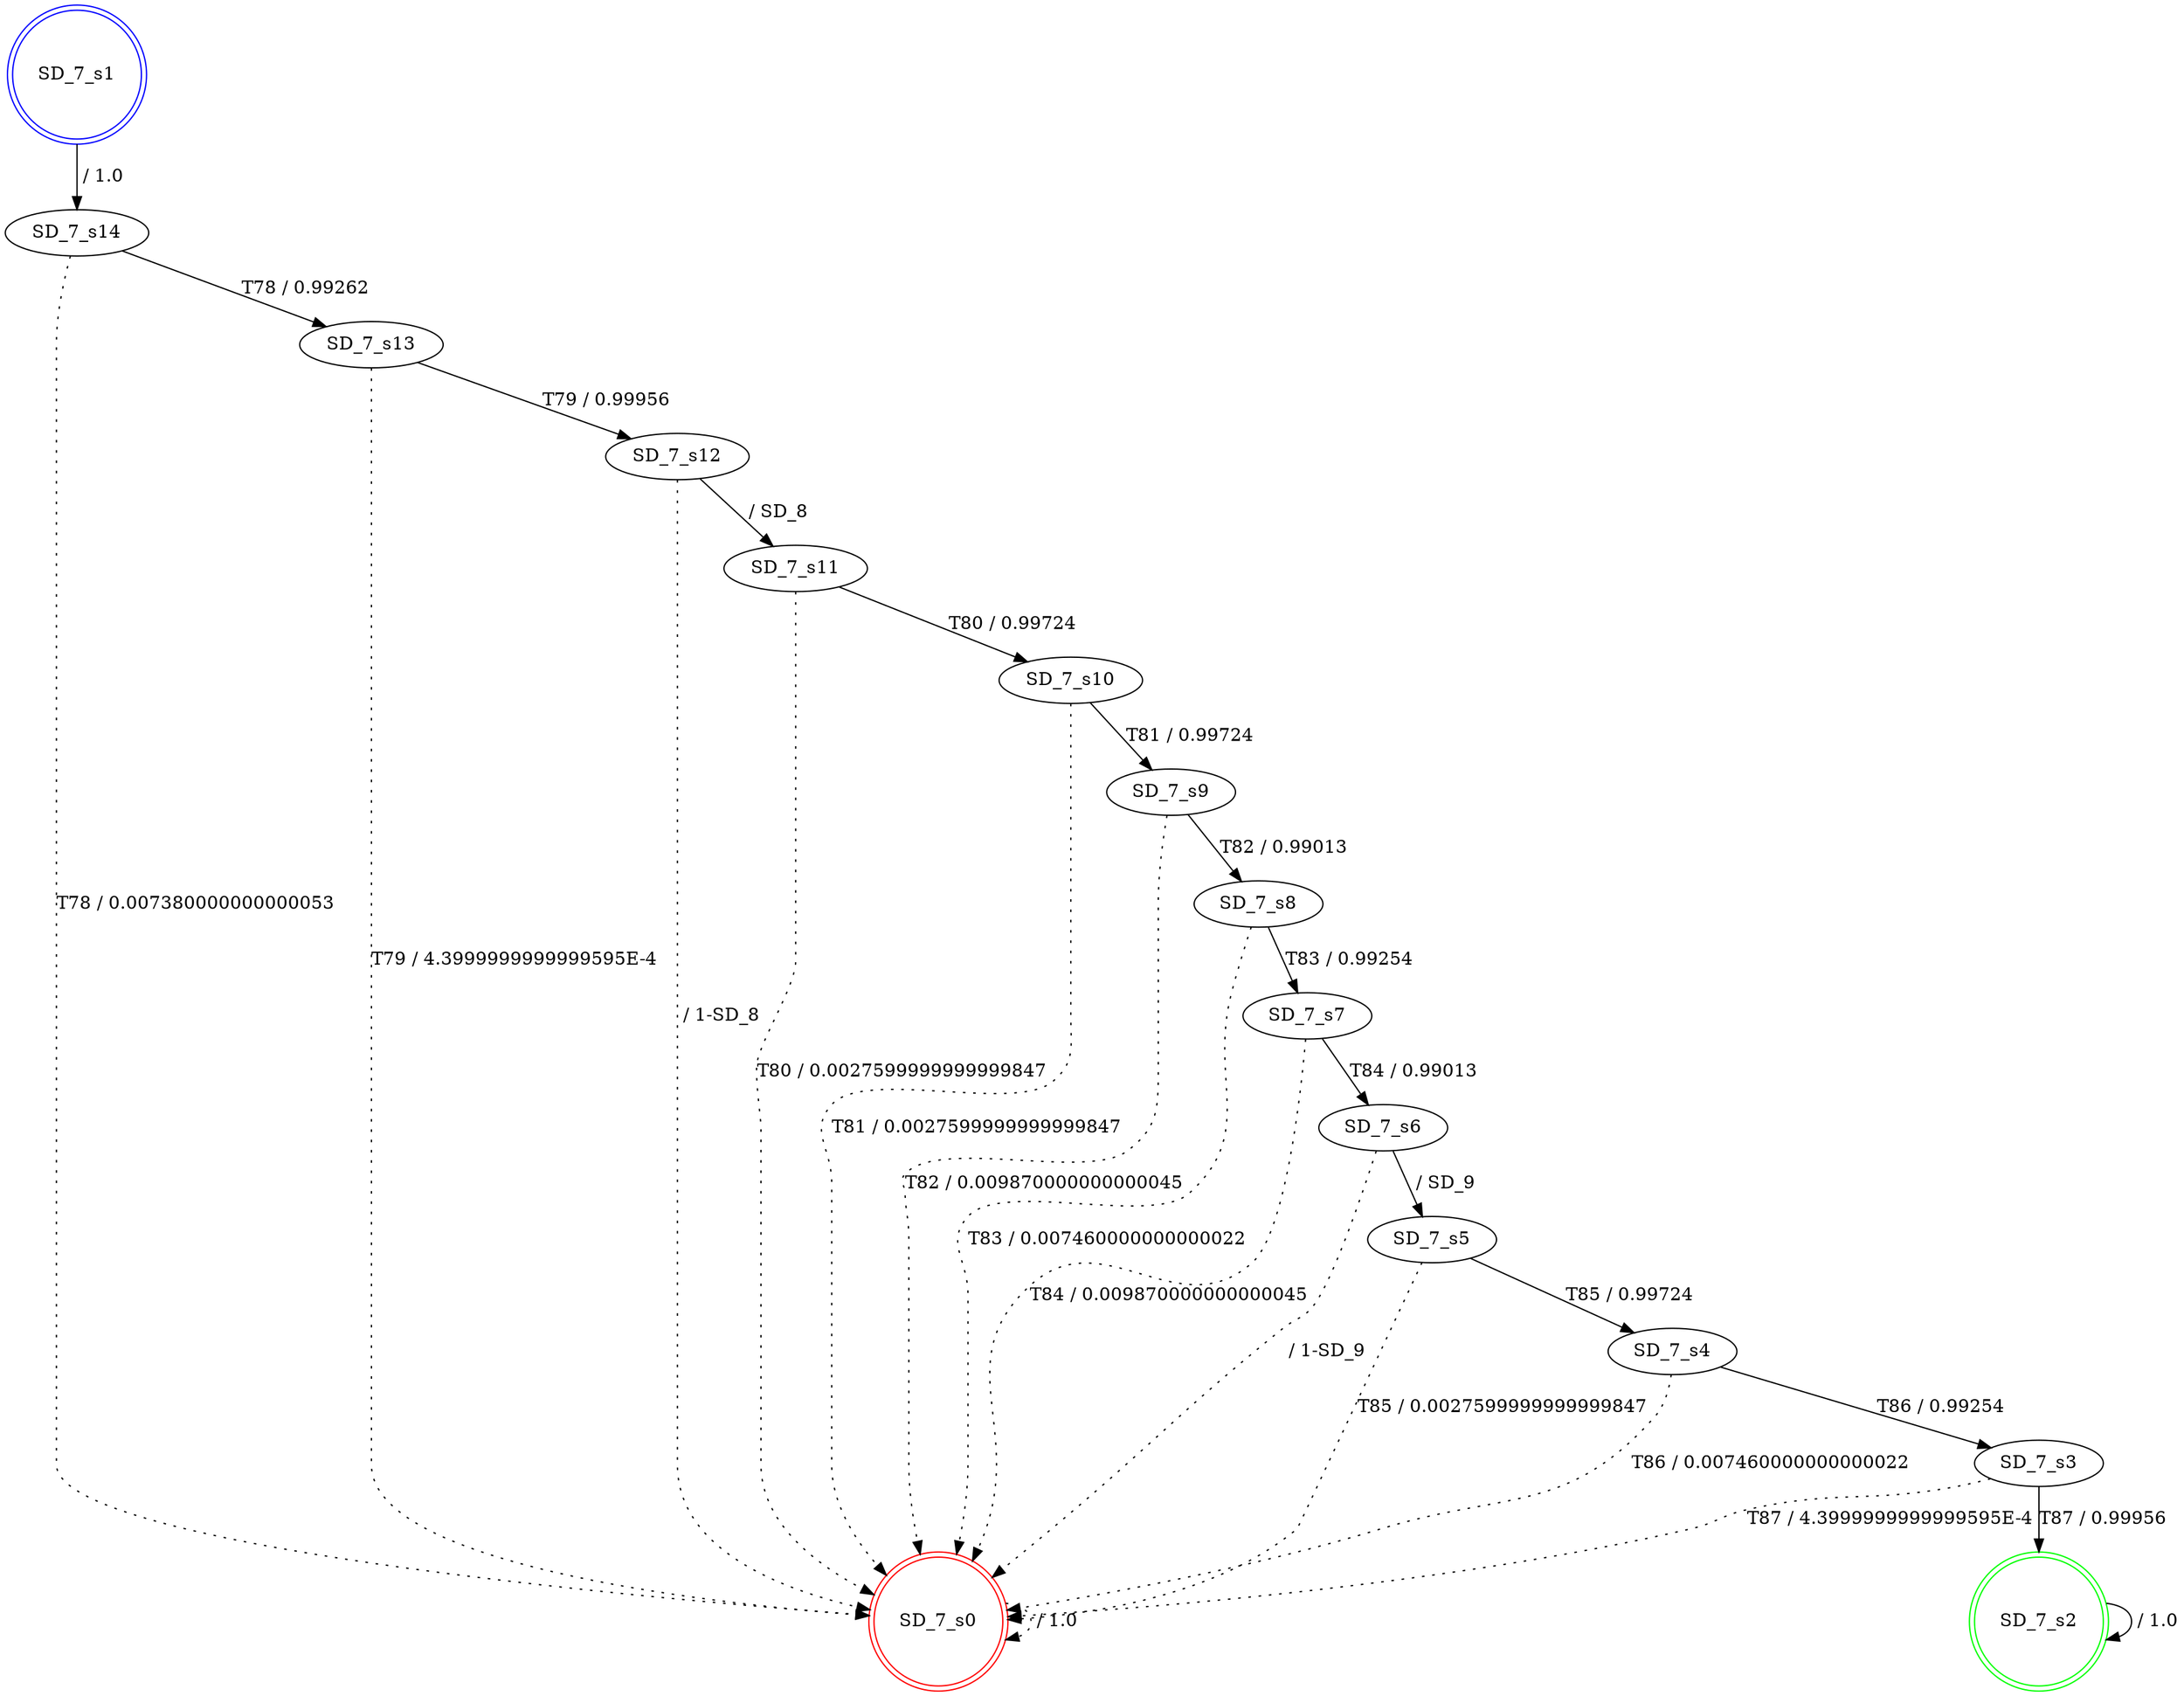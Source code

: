 digraph graphname {
SD_7_s0 [label="SD_7_s0",color=red,shape=doublecircle ];
SD_7_s1 [label="SD_7_s1",color=blue,shape=doublecircle ];
SD_7_s2 [label="SD_7_s2",color=green,shape=doublecircle ];
SD_7_s3 [label="SD_7_s3" ];
SD_7_s4 [label="SD_7_s4" ];
SD_7_s5 [label="SD_7_s5" ];
SD_7_s6 [label="SD_7_s6" ];
SD_7_s7 [label="SD_7_s7" ];
SD_7_s8 [label="SD_7_s8" ];
SD_7_s9 [label="SD_7_s9" ];
SD_7_s10 [label="SD_7_s10" ];
SD_7_s11 [label="SD_7_s11" ];
SD_7_s12 [label="SD_7_s12" ];
SD_7_s13 [label="SD_7_s13" ];
SD_7_s14 [label="SD_7_s14" ];
SD_7_s0 -> SD_7_s0 [label=" / 1.0", style=dotted];
SD_7_s1 -> SD_7_s14 [label=" / 1.0"];
SD_7_s2 -> SD_7_s2 [label=" / 1.0"];
SD_7_s3 -> SD_7_s2 [label="T87 / 0.99956"];
SD_7_s3 -> SD_7_s0 [label="T87 / 4.3999999999999595E-4", style=dotted];
SD_7_s4 -> SD_7_s3 [label="T86 / 0.99254"];
SD_7_s4 -> SD_7_s0 [label="T86 / 0.007460000000000022", style=dotted];
SD_7_s5 -> SD_7_s4 [label="T85 / 0.99724"];
SD_7_s5 -> SD_7_s0 [label="T85 / 0.0027599999999999847", style=dotted];
SD_7_s6 -> SD_7_s5 [label=" / SD_9"];
SD_7_s6 -> SD_7_s0 [label=" / 1-SD_9", style=dotted];
SD_7_s7 -> SD_7_s6 [label="T84 / 0.99013"];
SD_7_s7 -> SD_7_s0 [label="T84 / 0.009870000000000045", style=dotted];
SD_7_s8 -> SD_7_s7 [label="T83 / 0.99254"];
SD_7_s8 -> SD_7_s0 [label="T83 / 0.007460000000000022", style=dotted];
SD_7_s9 -> SD_7_s8 [label="T82 / 0.99013"];
SD_7_s9 -> SD_7_s0 [label="T82 / 0.009870000000000045", style=dotted];
SD_7_s10 -> SD_7_s9 [label="T81 / 0.99724"];
SD_7_s10 -> SD_7_s0 [label="T81 / 0.0027599999999999847", style=dotted];
SD_7_s11 -> SD_7_s10 [label="T80 / 0.99724"];
SD_7_s11 -> SD_7_s0 [label="T80 / 0.0027599999999999847", style=dotted];
SD_7_s12 -> SD_7_s11 [label=" / SD_8"];
SD_7_s12 -> SD_7_s0 [label=" / 1-SD_8", style=dotted];
SD_7_s13 -> SD_7_s12 [label="T79 / 0.99956"];
SD_7_s13 -> SD_7_s0 [label="T79 / 4.3999999999999595E-4", style=dotted];
SD_7_s14 -> SD_7_s13 [label="T78 / 0.99262"];
SD_7_s14 -> SD_7_s0 [label="T78 / 0.007380000000000053", style=dotted];
}